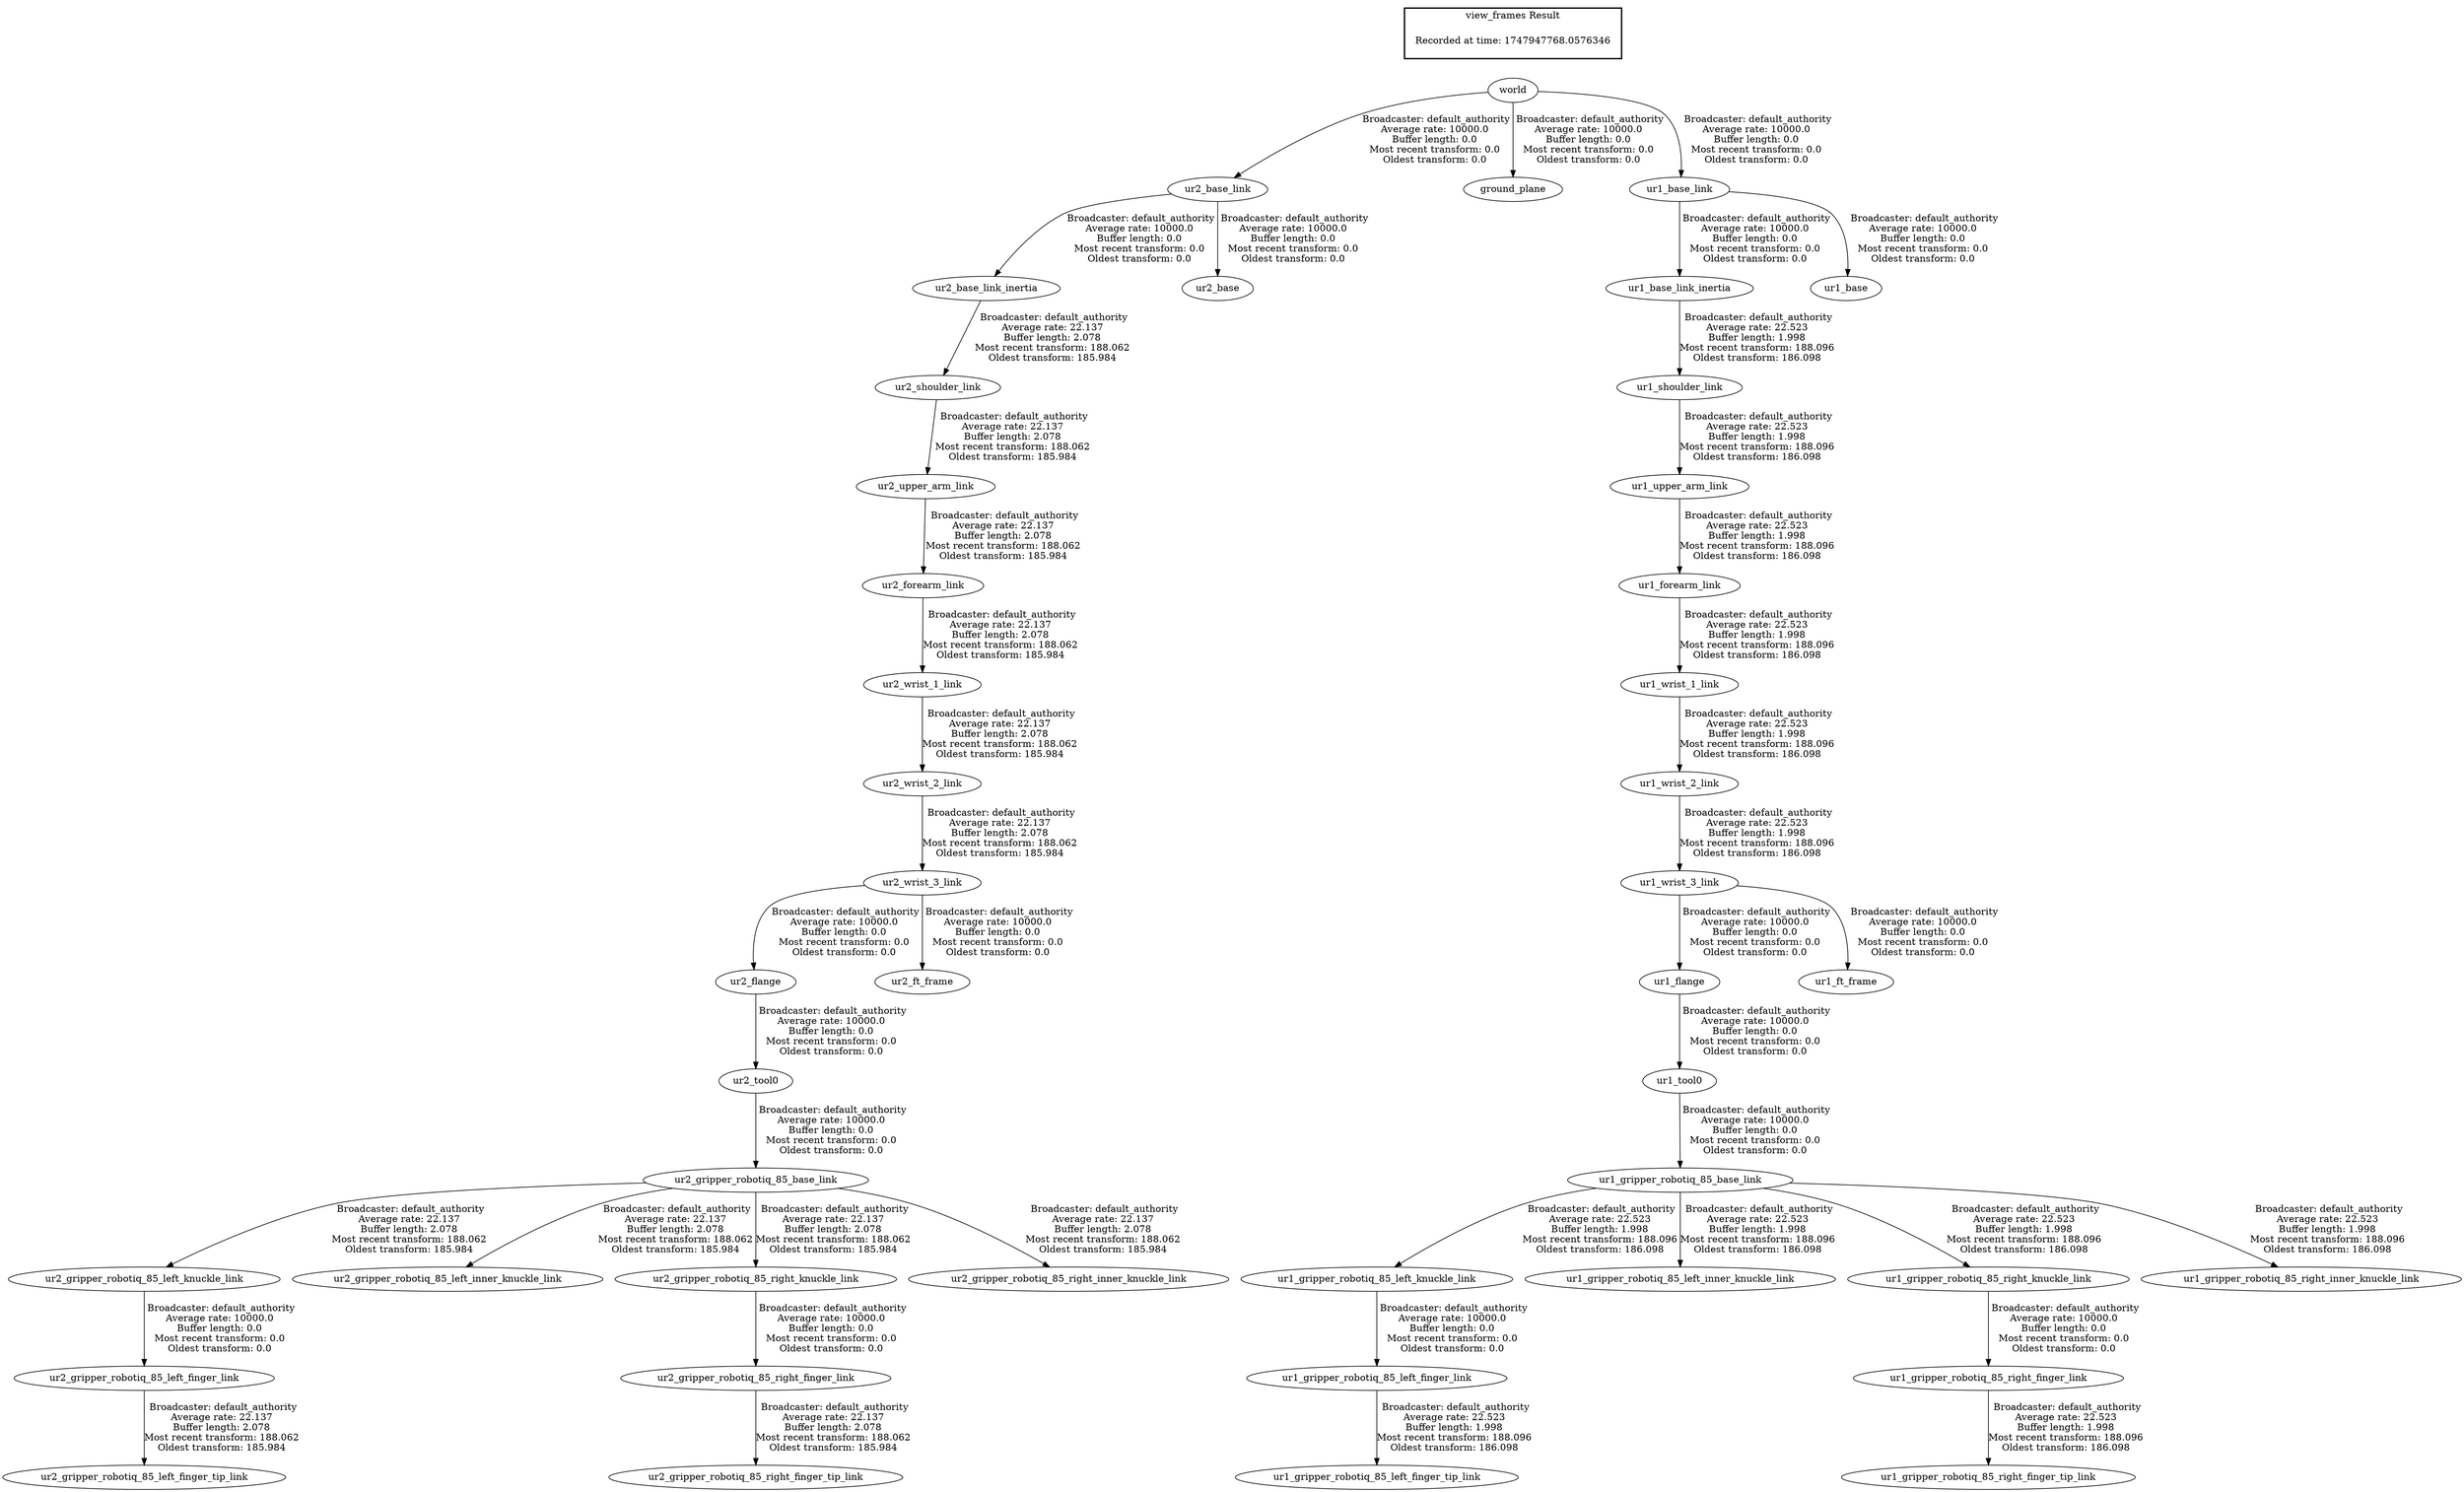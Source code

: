 digraph G {
"ur2_upper_arm_link" -> "ur2_forearm_link"[label=" Broadcaster: default_authority\nAverage rate: 22.137\nBuffer length: 2.078\nMost recent transform: 188.062\nOldest transform: 185.984\n"];
"ur2_shoulder_link" -> "ur2_upper_arm_link"[label=" Broadcaster: default_authority\nAverage rate: 22.137\nBuffer length: 2.078\nMost recent transform: 188.062\nOldest transform: 185.984\n"];
"ur2_gripper_robotiq_85_left_finger_link" -> "ur2_gripper_robotiq_85_left_finger_tip_link"[label=" Broadcaster: default_authority\nAverage rate: 22.137\nBuffer length: 2.078\nMost recent transform: 188.062\nOldest transform: 185.984\n"];
"ur2_gripper_robotiq_85_left_knuckle_link" -> "ur2_gripper_robotiq_85_left_finger_link"[label=" Broadcaster: default_authority\nAverage rate: 10000.0\nBuffer length: 0.0\nMost recent transform: 0.0\nOldest transform: 0.0\n"];
"ur2_gripper_robotiq_85_base_link" -> "ur2_gripper_robotiq_85_left_inner_knuckle_link"[label=" Broadcaster: default_authority\nAverage rate: 22.137\nBuffer length: 2.078\nMost recent transform: 188.062\nOldest transform: 185.984\n"];
"ur2_tool0" -> "ur2_gripper_robotiq_85_base_link"[label=" Broadcaster: default_authority\nAverage rate: 10000.0\nBuffer length: 0.0\nMost recent transform: 0.0\nOldest transform: 0.0\n"];
"ur2_gripper_robotiq_85_base_link" -> "ur2_gripper_robotiq_85_left_knuckle_link"[label=" Broadcaster: default_authority\nAverage rate: 22.137\nBuffer length: 2.078\nMost recent transform: 188.062\nOldest transform: 185.984\n"];
"ur2_gripper_robotiq_85_right_finger_link" -> "ur2_gripper_robotiq_85_right_finger_tip_link"[label=" Broadcaster: default_authority\nAverage rate: 22.137\nBuffer length: 2.078\nMost recent transform: 188.062\nOldest transform: 185.984\n"];
"ur2_gripper_robotiq_85_right_knuckle_link" -> "ur2_gripper_robotiq_85_right_finger_link"[label=" Broadcaster: default_authority\nAverage rate: 10000.0\nBuffer length: 0.0\nMost recent transform: 0.0\nOldest transform: 0.0\n"];
"ur2_gripper_robotiq_85_base_link" -> "ur2_gripper_robotiq_85_right_inner_knuckle_link"[label=" Broadcaster: default_authority\nAverage rate: 22.137\nBuffer length: 2.078\nMost recent transform: 188.062\nOldest transform: 185.984\n"];
"ur2_gripper_robotiq_85_base_link" -> "ur2_gripper_robotiq_85_right_knuckle_link"[label=" Broadcaster: default_authority\nAverage rate: 22.137\nBuffer length: 2.078\nMost recent transform: 188.062\nOldest transform: 185.984\n"];
"ur2_base_link_inertia" -> "ur2_shoulder_link"[label=" Broadcaster: default_authority\nAverage rate: 22.137\nBuffer length: 2.078\nMost recent transform: 188.062\nOldest transform: 185.984\n"];
"ur2_base_link" -> "ur2_base_link_inertia"[label=" Broadcaster: default_authority\nAverage rate: 10000.0\nBuffer length: 0.0\nMost recent transform: 0.0\nOldest transform: 0.0\n"];
"ur2_forearm_link" -> "ur2_wrist_1_link"[label=" Broadcaster: default_authority\nAverage rate: 22.137\nBuffer length: 2.078\nMost recent transform: 188.062\nOldest transform: 185.984\n"];
"ur2_wrist_1_link" -> "ur2_wrist_2_link"[label=" Broadcaster: default_authority\nAverage rate: 22.137\nBuffer length: 2.078\nMost recent transform: 188.062\nOldest transform: 185.984\n"];
"ur2_wrist_2_link" -> "ur2_wrist_3_link"[label=" Broadcaster: default_authority\nAverage rate: 22.137\nBuffer length: 2.078\nMost recent transform: 188.062\nOldest transform: 185.984\n"];
"world" -> "ground_plane"[label=" Broadcaster: default_authority\nAverage rate: 10000.0\nBuffer length: 0.0\nMost recent transform: 0.0\nOldest transform: 0.0\n"];
"world" -> "ur2_base_link"[label=" Broadcaster: default_authority\nAverage rate: 10000.0\nBuffer length: 0.0\nMost recent transform: 0.0\nOldest transform: 0.0\n"];
"ur2_base_link" -> "ur2_base"[label=" Broadcaster: default_authority\nAverage rate: 10000.0\nBuffer length: 0.0\nMost recent transform: 0.0\nOldest transform: 0.0\n"];
"ur2_flange" -> "ur2_tool0"[label=" Broadcaster: default_authority\nAverage rate: 10000.0\nBuffer length: 0.0\nMost recent transform: 0.0\nOldest transform: 0.0\n"];
"ur2_wrist_3_link" -> "ur2_flange"[label=" Broadcaster: default_authority\nAverage rate: 10000.0\nBuffer length: 0.0\nMost recent transform: 0.0\nOldest transform: 0.0\n"];
"ur2_wrist_3_link" -> "ur2_ft_frame"[label=" Broadcaster: default_authority\nAverage rate: 10000.0\nBuffer length: 0.0\nMost recent transform: 0.0\nOldest transform: 0.0\n"];
"ur1_upper_arm_link" -> "ur1_forearm_link"[label=" Broadcaster: default_authority\nAverage rate: 22.523\nBuffer length: 1.998\nMost recent transform: 188.096\nOldest transform: 186.098\n"];
"ur1_shoulder_link" -> "ur1_upper_arm_link"[label=" Broadcaster: default_authority\nAverage rate: 22.523\nBuffer length: 1.998\nMost recent transform: 188.096\nOldest transform: 186.098\n"];
"ur1_gripper_robotiq_85_left_finger_link" -> "ur1_gripper_robotiq_85_left_finger_tip_link"[label=" Broadcaster: default_authority\nAverage rate: 22.523\nBuffer length: 1.998\nMost recent transform: 188.096\nOldest transform: 186.098\n"];
"ur1_gripper_robotiq_85_left_knuckle_link" -> "ur1_gripper_robotiq_85_left_finger_link"[label=" Broadcaster: default_authority\nAverage rate: 10000.0\nBuffer length: 0.0\nMost recent transform: 0.0\nOldest transform: 0.0\n"];
"ur1_gripper_robotiq_85_base_link" -> "ur1_gripper_robotiq_85_left_inner_knuckle_link"[label=" Broadcaster: default_authority\nAverage rate: 22.523\nBuffer length: 1.998\nMost recent transform: 188.096\nOldest transform: 186.098\n"];
"ur1_tool0" -> "ur1_gripper_robotiq_85_base_link"[label=" Broadcaster: default_authority\nAverage rate: 10000.0\nBuffer length: 0.0\nMost recent transform: 0.0\nOldest transform: 0.0\n"];
"ur1_gripper_robotiq_85_base_link" -> "ur1_gripper_robotiq_85_left_knuckle_link"[label=" Broadcaster: default_authority\nAverage rate: 22.523\nBuffer length: 1.998\nMost recent transform: 188.096\nOldest transform: 186.098\n"];
"ur1_gripper_robotiq_85_right_finger_link" -> "ur1_gripper_robotiq_85_right_finger_tip_link"[label=" Broadcaster: default_authority\nAverage rate: 22.523\nBuffer length: 1.998\nMost recent transform: 188.096\nOldest transform: 186.098\n"];
"ur1_gripper_robotiq_85_right_knuckle_link" -> "ur1_gripper_robotiq_85_right_finger_link"[label=" Broadcaster: default_authority\nAverage rate: 10000.0\nBuffer length: 0.0\nMost recent transform: 0.0\nOldest transform: 0.0\n"];
"ur1_gripper_robotiq_85_base_link" -> "ur1_gripper_robotiq_85_right_inner_knuckle_link"[label=" Broadcaster: default_authority\nAverage rate: 22.523\nBuffer length: 1.998\nMost recent transform: 188.096\nOldest transform: 186.098\n"];
"ur1_gripper_robotiq_85_base_link" -> "ur1_gripper_robotiq_85_right_knuckle_link"[label=" Broadcaster: default_authority\nAverage rate: 22.523\nBuffer length: 1.998\nMost recent transform: 188.096\nOldest transform: 186.098\n"];
"ur1_base_link_inertia" -> "ur1_shoulder_link"[label=" Broadcaster: default_authority\nAverage rate: 22.523\nBuffer length: 1.998\nMost recent transform: 188.096\nOldest transform: 186.098\n"];
"ur1_base_link" -> "ur1_base_link_inertia"[label=" Broadcaster: default_authority\nAverage rate: 10000.0\nBuffer length: 0.0\nMost recent transform: 0.0\nOldest transform: 0.0\n"];
"ur1_forearm_link" -> "ur1_wrist_1_link"[label=" Broadcaster: default_authority\nAverage rate: 22.523\nBuffer length: 1.998\nMost recent transform: 188.096\nOldest transform: 186.098\n"];
"ur1_wrist_1_link" -> "ur1_wrist_2_link"[label=" Broadcaster: default_authority\nAverage rate: 22.523\nBuffer length: 1.998\nMost recent transform: 188.096\nOldest transform: 186.098\n"];
"ur1_wrist_2_link" -> "ur1_wrist_3_link"[label=" Broadcaster: default_authority\nAverage rate: 22.523\nBuffer length: 1.998\nMost recent transform: 188.096\nOldest transform: 186.098\n"];
"world" -> "ur1_base_link"[label=" Broadcaster: default_authority\nAverage rate: 10000.0\nBuffer length: 0.0\nMost recent transform: 0.0\nOldest transform: 0.0\n"];
"ur1_base_link" -> "ur1_base"[label=" Broadcaster: default_authority\nAverage rate: 10000.0\nBuffer length: 0.0\nMost recent transform: 0.0\nOldest transform: 0.0\n"];
"ur1_flange" -> "ur1_tool0"[label=" Broadcaster: default_authority\nAverage rate: 10000.0\nBuffer length: 0.0\nMost recent transform: 0.0\nOldest transform: 0.0\n"];
"ur1_wrist_3_link" -> "ur1_flange"[label=" Broadcaster: default_authority\nAverage rate: 10000.0\nBuffer length: 0.0\nMost recent transform: 0.0\nOldest transform: 0.0\n"];
"ur1_wrist_3_link" -> "ur1_ft_frame"[label=" Broadcaster: default_authority\nAverage rate: 10000.0\nBuffer length: 0.0\nMost recent transform: 0.0\nOldest transform: 0.0\n"];
edge [style=invis];
 subgraph cluster_legend { style=bold; color=black; label ="view_frames Result";
"Recorded at time: 1747947768.0576346"[ shape=plaintext ] ;
}->"world";
}